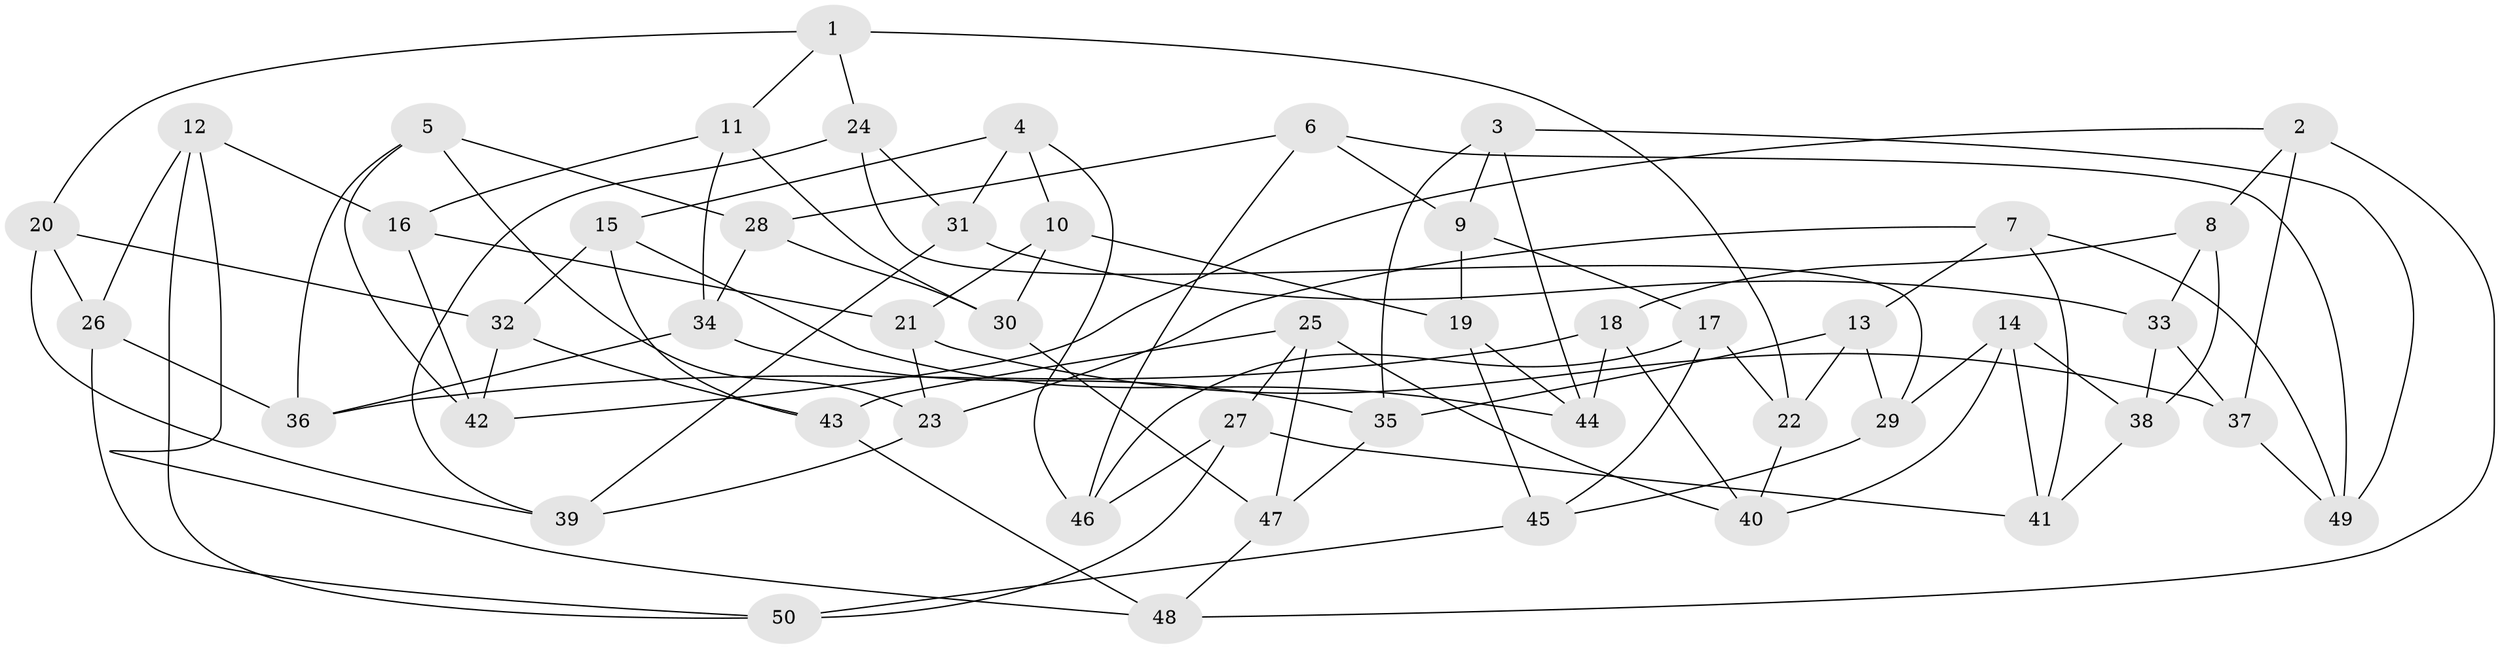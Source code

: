 // coarse degree distribution, {6: 0.5555555555555556, 5: 0.2962962962962963, 4: 0.14814814814814814}
// Generated by graph-tools (version 1.1) at 2025/52/02/27/25 19:52:28]
// undirected, 50 vertices, 100 edges
graph export_dot {
graph [start="1"]
  node [color=gray90,style=filled];
  1;
  2;
  3;
  4;
  5;
  6;
  7;
  8;
  9;
  10;
  11;
  12;
  13;
  14;
  15;
  16;
  17;
  18;
  19;
  20;
  21;
  22;
  23;
  24;
  25;
  26;
  27;
  28;
  29;
  30;
  31;
  32;
  33;
  34;
  35;
  36;
  37;
  38;
  39;
  40;
  41;
  42;
  43;
  44;
  45;
  46;
  47;
  48;
  49;
  50;
  1 -- 11;
  1 -- 22;
  1 -- 24;
  1 -- 20;
  2 -- 48;
  2 -- 8;
  2 -- 37;
  2 -- 42;
  3 -- 35;
  3 -- 49;
  3 -- 9;
  3 -- 44;
  4 -- 15;
  4 -- 46;
  4 -- 10;
  4 -- 31;
  5 -- 42;
  5 -- 36;
  5 -- 28;
  5 -- 23;
  6 -- 9;
  6 -- 46;
  6 -- 49;
  6 -- 28;
  7 -- 49;
  7 -- 23;
  7 -- 41;
  7 -- 13;
  8 -- 18;
  8 -- 38;
  8 -- 33;
  9 -- 17;
  9 -- 19;
  10 -- 30;
  10 -- 19;
  10 -- 21;
  11 -- 16;
  11 -- 34;
  11 -- 30;
  12 -- 26;
  12 -- 16;
  12 -- 48;
  12 -- 50;
  13 -- 35;
  13 -- 29;
  13 -- 22;
  14 -- 41;
  14 -- 29;
  14 -- 38;
  14 -- 40;
  15 -- 43;
  15 -- 44;
  15 -- 32;
  16 -- 21;
  16 -- 42;
  17 -- 46;
  17 -- 45;
  17 -- 22;
  18 -- 40;
  18 -- 36;
  18 -- 44;
  19 -- 45;
  19 -- 44;
  20 -- 39;
  20 -- 26;
  20 -- 32;
  21 -- 23;
  21 -- 37;
  22 -- 40;
  23 -- 39;
  24 -- 39;
  24 -- 29;
  24 -- 31;
  25 -- 47;
  25 -- 40;
  25 -- 43;
  25 -- 27;
  26 -- 50;
  26 -- 36;
  27 -- 41;
  27 -- 50;
  27 -- 46;
  28 -- 30;
  28 -- 34;
  29 -- 45;
  30 -- 47;
  31 -- 39;
  31 -- 33;
  32 -- 42;
  32 -- 43;
  33 -- 37;
  33 -- 38;
  34 -- 35;
  34 -- 36;
  35 -- 47;
  37 -- 49;
  38 -- 41;
  43 -- 48;
  45 -- 50;
  47 -- 48;
}
